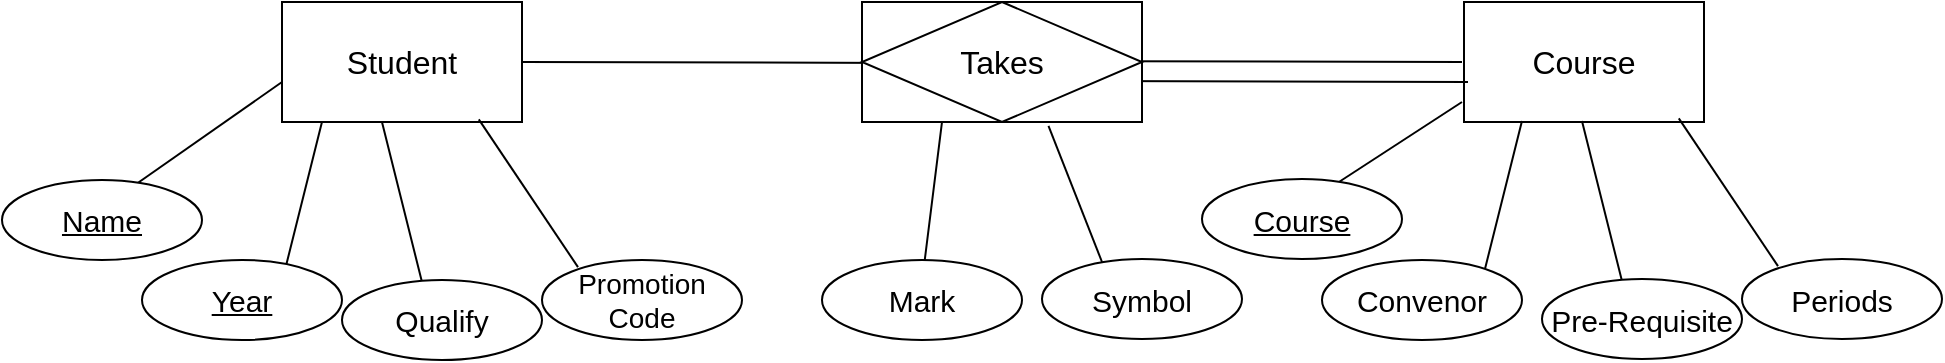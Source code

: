 <mxfile version="22.0.4" type="google">
  <diagram id="LrXlWryxNTa6NK4diq3z" name="Page-1">
    <mxGraphModel grid="1" page="1" gridSize="10" guides="1" tooltips="1" connect="1" arrows="1" fold="1" pageScale="1" pageWidth="850" pageHeight="1100" math="0" shadow="0">
      <root>
        <mxCell id="0" />
        <mxCell id="1" parent="0" />
        <mxCell id="R4UzVLYLYEaiSjj46vrh-1" value="&lt;font style=&quot;font-size: 16px;&quot;&gt;Student&lt;/font&gt;" style="rounded=0;whiteSpace=wrap;html=1;" vertex="1" parent="1">
          <mxGeometry x="1020" y="180" width="120" height="60" as="geometry" />
        </mxCell>
        <mxCell id="R4UzVLYLYEaiSjj46vrh-4" value="&lt;font style=&quot;font-size: 16px;&quot;&gt;Course&lt;/font&gt;" style="rounded=0;whiteSpace=wrap;html=1;" vertex="1" parent="1">
          <mxGeometry x="1611" y="180" width="120" height="60" as="geometry" />
        </mxCell>
        <mxCell id="R4UzVLYLYEaiSjj46vrh-5" value="" style="endArrow=none;html=1;rounded=0;exitX=1;exitY=0.5;exitDx=0;exitDy=0;startArrow=classic;startFill=1;" edge="1" parent="1">
          <mxGeometry width="50" height="50" relative="1" as="geometry">
            <mxPoint x="1435" y="209.58" as="sourcePoint" />
            <mxPoint x="1610" y="210" as="targetPoint" />
          </mxGeometry>
        </mxCell>
        <mxCell id="R4UzVLYLYEaiSjj46vrh-6" style="rounded=0;orthogonalLoop=1;jettySize=auto;html=1;endArrow=none;endFill=0;entryX=0.878;entryY=1.004;entryDx=0;entryDy=0;entryPerimeter=0;" edge="1" parent="1">
          <mxGeometry relative="1" as="geometry">
            <mxPoint x="940" y="276" as="sourcePoint" />
            <mxPoint x="1020" y="220.0" as="targetPoint" />
          </mxGeometry>
        </mxCell>
        <mxCell id="R4UzVLYLYEaiSjj46vrh-7" value="&lt;font style=&quot;font-size: 14px;&quot;&gt;Promotion&lt;br&gt;Code&lt;br&gt;&lt;/font&gt;" style="ellipse;whiteSpace=wrap;html=1;align=center;" vertex="1" parent="1">
          <mxGeometry x="1150" y="309" width="100" height="40" as="geometry" />
        </mxCell>
        <mxCell id="R4UzVLYLYEaiSjj46vrh-8" style="rounded=0;orthogonalLoop=1;jettySize=auto;html=1;endArrow=none;endFill=0;entryX=0.82;entryY=1.095;entryDx=0;entryDy=0;exitX=0.08;exitY=0.239;exitDx=0;exitDy=0;exitPerimeter=0;entryPerimeter=0;" edge="1" parent="1">
          <mxGeometry relative="1" as="geometry">
            <mxPoint x="1168" y="312.56" as="sourcePoint" />
            <mxPoint x="1118.4" y="238.7" as="targetPoint" />
          </mxGeometry>
        </mxCell>
        <mxCell id="R4UzVLYLYEaiSjj46vrh-9" value="" style="endArrow=none;html=1;rounded=0;exitX=0.862;exitY=0.692;exitDx=0;exitDy=0;startArrow=none;startFill=0;exitPerimeter=0;" edge="1" parent="1">
          <mxGeometry width="50" height="50" relative="1" as="geometry">
            <mxPoint x="1421.44" y="219.52" as="sourcePoint" />
            <mxPoint x="1613" y="220" as="targetPoint" />
          </mxGeometry>
        </mxCell>
        <mxCell id="R4UzVLYLYEaiSjj46vrh-10" value="" style="endArrow=none;html=1;rounded=0;exitX=0.862;exitY=0.692;exitDx=0;exitDy=0;startArrow=none;startFill=0;exitPerimeter=0;" edge="1" parent="1">
          <mxGeometry width="50" height="50" relative="1" as="geometry">
            <mxPoint x="1140" y="210.0" as="sourcePoint" />
            <mxPoint x="1331.56" y="210.48" as="targetPoint" />
          </mxGeometry>
        </mxCell>
        <mxCell id="R4UzVLYLYEaiSjj46vrh-12" value="&lt;font style=&quot;font-size: 16px;&quot;&gt;Takes&lt;/font&gt;" style="shape=associativeEntity;whiteSpace=wrap;html=1;align=center;" vertex="1" parent="1">
          <mxGeometry x="1310" y="180" width="140" height="60" as="geometry" />
        </mxCell>
        <mxCell id="R4UzVLYLYEaiSjj46vrh-13" style="rounded=0;orthogonalLoop=1;jettySize=auto;html=1;endArrow=none;endFill=0;entryX=0.878;entryY=1.004;entryDx=0;entryDy=0;entryPerimeter=0;" edge="1" parent="1">
          <mxGeometry relative="1" as="geometry">
            <mxPoint x="1020" y="320" as="sourcePoint" />
            <mxPoint x="1040" y="240.0" as="targetPoint" />
          </mxGeometry>
        </mxCell>
        <mxCell id="R4UzVLYLYEaiSjj46vrh-14" style="rounded=0;orthogonalLoop=1;jettySize=auto;html=1;endArrow=none;endFill=0;entryX=0.878;entryY=1.004;entryDx=0;entryDy=0;entryPerimeter=0;" edge="1" parent="1">
          <mxGeometry relative="1" as="geometry">
            <mxPoint x="1090" y="320" as="sourcePoint" />
            <mxPoint x="1070" y="240.0" as="targetPoint" />
          </mxGeometry>
        </mxCell>
        <mxCell id="R4UzVLYLYEaiSjj46vrh-15" value="&lt;font style=&quot;font-size: 15px;&quot;&gt;Name&lt;/font&gt;" style="ellipse;whiteSpace=wrap;html=1;align=center;fontStyle=4;" vertex="1" parent="1">
          <mxGeometry x="880" y="269" width="100" height="40" as="geometry" />
        </mxCell>
        <mxCell id="R4UzVLYLYEaiSjj46vrh-16" value="&lt;font style=&quot;font-size: 15px;&quot;&gt;Year&lt;/font&gt;" style="ellipse;whiteSpace=wrap;html=1;align=center;fontStyle=4;" vertex="1" parent="1">
          <mxGeometry x="950" y="309" width="100" height="40" as="geometry" />
        </mxCell>
        <mxCell id="R4UzVLYLYEaiSjj46vrh-17" value="&lt;font style=&quot;font-size: 15px;&quot;&gt;Qualify&lt;/font&gt;" style="ellipse;whiteSpace=wrap;html=1;align=center;" vertex="1" parent="1">
          <mxGeometry x="1050" y="319" width="100" height="40" as="geometry" />
        </mxCell>
        <mxCell id="R4UzVLYLYEaiSjj46vrh-18" style="rounded=0;orthogonalLoop=1;jettySize=auto;html=1;endArrow=none;endFill=0;" edge="1" parent="1">
          <mxGeometry relative="1" as="geometry">
            <mxPoint x="1540" y="275.5" as="sourcePoint" />
            <mxPoint x="1610" y="230" as="targetPoint" />
          </mxGeometry>
        </mxCell>
        <mxCell id="R4UzVLYLYEaiSjj46vrh-19" value="&lt;font style=&quot;&quot;&gt;&lt;font style=&quot;font-size: 15px;&quot;&gt;Periods&lt;/font&gt;&lt;br&gt;&lt;/font&gt;" style="ellipse;whiteSpace=wrap;html=1;align=center;" vertex="1" parent="1">
          <mxGeometry x="1750" y="308.5" width="100" height="40" as="geometry" />
        </mxCell>
        <mxCell id="R4UzVLYLYEaiSjj46vrh-20" style="rounded=0;orthogonalLoop=1;jettySize=auto;html=1;endArrow=none;endFill=0;entryX=0.82;entryY=1.095;entryDx=0;entryDy=0;exitX=0.08;exitY=0.239;exitDx=0;exitDy=0;exitPerimeter=0;entryPerimeter=0;" edge="1" parent="1">
          <mxGeometry relative="1" as="geometry">
            <mxPoint x="1768" y="312.06" as="sourcePoint" />
            <mxPoint x="1718.4" y="238.2" as="targetPoint" />
          </mxGeometry>
        </mxCell>
        <mxCell id="R4UzVLYLYEaiSjj46vrh-21" style="rounded=0;orthogonalLoop=1;jettySize=auto;html=1;endArrow=none;endFill=0;entryX=0.878;entryY=1.004;entryDx=0;entryDy=0;entryPerimeter=0;" edge="1" parent="1">
          <mxGeometry relative="1" as="geometry">
            <mxPoint x="1620" y="319.5" as="sourcePoint" />
            <mxPoint x="1640" y="239.5" as="targetPoint" />
          </mxGeometry>
        </mxCell>
        <mxCell id="R4UzVLYLYEaiSjj46vrh-22" style="rounded=0;orthogonalLoop=1;jettySize=auto;html=1;endArrow=none;endFill=0;entryX=0.878;entryY=1.004;entryDx=0;entryDy=0;entryPerimeter=0;" edge="1" parent="1">
          <mxGeometry relative="1" as="geometry">
            <mxPoint x="1690" y="319.5" as="sourcePoint" />
            <mxPoint x="1670" y="239.5" as="targetPoint" />
          </mxGeometry>
        </mxCell>
        <mxCell id="R4UzVLYLYEaiSjj46vrh-23" value="&lt;font style=&quot;font-size: 15px;&quot;&gt;Course&lt;/font&gt;" style="ellipse;whiteSpace=wrap;html=1;align=center;fontStyle=4;" vertex="1" parent="1">
          <mxGeometry x="1480" y="268.5" width="100" height="40" as="geometry" />
        </mxCell>
        <mxCell id="R4UzVLYLYEaiSjj46vrh-25" value="&lt;font style=&quot;font-size: 15px;&quot;&gt;Pre-Requisite&lt;/font&gt;" style="ellipse;whiteSpace=wrap;html=1;align=center;" vertex="1" parent="1">
          <mxGeometry x="1650" y="318.5" width="100" height="40" as="geometry" />
        </mxCell>
        <mxCell id="R4UzVLYLYEaiSjj46vrh-26" value="&lt;font style=&quot;font-size: 15px;&quot;&gt;Convenor&lt;/font&gt;" style="ellipse;whiteSpace=wrap;html=1;align=center;" vertex="1" parent="1">
          <mxGeometry x="1540" y="309" width="100" height="40" as="geometry" />
        </mxCell>
        <mxCell id="R4UzVLYLYEaiSjj46vrh-27" style="rounded=0;orthogonalLoop=1;jettySize=auto;html=1;endArrow=none;endFill=0;entryX=0.878;entryY=1.004;entryDx=0;entryDy=0;entryPerimeter=0;" edge="1" parent="1">
          <mxGeometry relative="1" as="geometry">
            <mxPoint x="1340" y="320" as="sourcePoint" />
            <mxPoint x="1350" y="240.0" as="targetPoint" />
          </mxGeometry>
        </mxCell>
        <mxCell id="R4UzVLYLYEaiSjj46vrh-28" style="rounded=0;orthogonalLoop=1;jettySize=auto;html=1;endArrow=none;endFill=0;entryX=0.666;entryY=1.032;entryDx=0;entryDy=0;entryPerimeter=0;" edge="1" parent="1" target="R4UzVLYLYEaiSjj46vrh-12">
          <mxGeometry relative="1" as="geometry">
            <mxPoint x="1430" y="310" as="sourcePoint" />
            <mxPoint x="1360" y="250.0" as="targetPoint" />
          </mxGeometry>
        </mxCell>
        <mxCell id="R4UzVLYLYEaiSjj46vrh-29" value="&lt;font style=&quot;font-size: 15px;&quot;&gt;Mark&lt;/font&gt;" style="ellipse;whiteSpace=wrap;html=1;align=center;" vertex="1" parent="1">
          <mxGeometry x="1290" y="309" width="100" height="40" as="geometry" />
        </mxCell>
        <mxCell id="R4UzVLYLYEaiSjj46vrh-30" value="&lt;font style=&quot;font-size: 15px;&quot;&gt;Symbol&lt;/font&gt;" style="ellipse;whiteSpace=wrap;html=1;align=center;" vertex="1" parent="1">
          <mxGeometry x="1400" y="308.5" width="100" height="40" as="geometry" />
        </mxCell>
      </root>
    </mxGraphModel>
  </diagram>
</mxfile>

